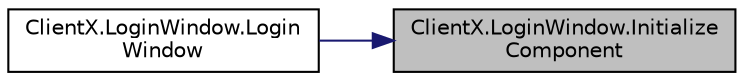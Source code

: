 digraph "ClientX.LoginWindow.InitializeComponent"
{
 // INTERACTIVE_SVG=YES
 // LATEX_PDF_SIZE
  edge [fontname="Helvetica",fontsize="10",labelfontname="Helvetica",labelfontsize="10"];
  node [fontname="Helvetica",fontsize="10",shape=record];
  rankdir="RL";
  Node1 [label="ClientX.LoginWindow.Initialize\lComponent",height=0.2,width=0.4,color="black", fillcolor="grey75", style="filled", fontcolor="black",tooltip="InitializeComponent"];
  Node1 -> Node2 [dir="back",color="midnightblue",fontsize="10",style="solid",fontname="Helvetica"];
  Node2 [label="ClientX.LoginWindow.Login\lWindow",height=0.2,width=0.4,color="black", fillcolor="white", style="filled",URL="$class_client_x_1_1_login_window.html#a1b893891ce50f719fa3f74a16af8bad6",tooltip="Inicjalizacja komponentu"];
}
